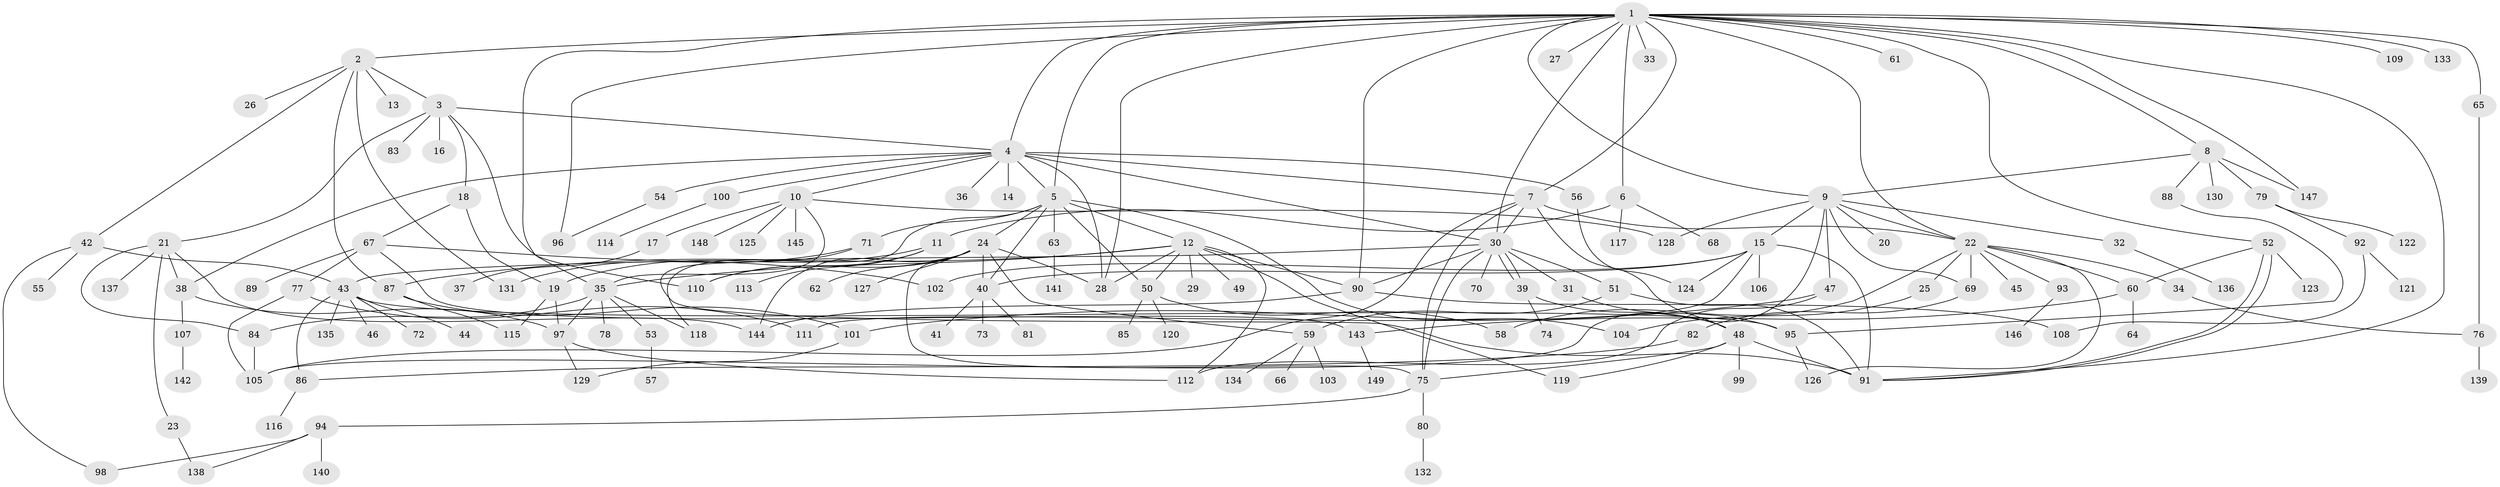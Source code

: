 // Generated by graph-tools (version 1.1) at 2025/01/03/09/25 03:01:40]
// undirected, 149 vertices, 219 edges
graph export_dot {
graph [start="1"]
  node [color=gray90,style=filled];
  1;
  2;
  3;
  4;
  5;
  6;
  7;
  8;
  9;
  10;
  11;
  12;
  13;
  14;
  15;
  16;
  17;
  18;
  19;
  20;
  21;
  22;
  23;
  24;
  25;
  26;
  27;
  28;
  29;
  30;
  31;
  32;
  33;
  34;
  35;
  36;
  37;
  38;
  39;
  40;
  41;
  42;
  43;
  44;
  45;
  46;
  47;
  48;
  49;
  50;
  51;
  52;
  53;
  54;
  55;
  56;
  57;
  58;
  59;
  60;
  61;
  62;
  63;
  64;
  65;
  66;
  67;
  68;
  69;
  70;
  71;
  72;
  73;
  74;
  75;
  76;
  77;
  78;
  79;
  80;
  81;
  82;
  83;
  84;
  85;
  86;
  87;
  88;
  89;
  90;
  91;
  92;
  93;
  94;
  95;
  96;
  97;
  98;
  99;
  100;
  101;
  102;
  103;
  104;
  105;
  106;
  107;
  108;
  109;
  110;
  111;
  112;
  113;
  114;
  115;
  116;
  117;
  118;
  119;
  120;
  121;
  122;
  123;
  124;
  125;
  126;
  127;
  128;
  129;
  130;
  131;
  132;
  133;
  134;
  135;
  136;
  137;
  138;
  139;
  140;
  141;
  142;
  143;
  144;
  145;
  146;
  147;
  148;
  149;
  1 -- 2;
  1 -- 4;
  1 -- 5;
  1 -- 6;
  1 -- 7;
  1 -- 8;
  1 -- 9;
  1 -- 22;
  1 -- 27;
  1 -- 28;
  1 -- 30;
  1 -- 33;
  1 -- 35;
  1 -- 52;
  1 -- 61;
  1 -- 65;
  1 -- 90;
  1 -- 91;
  1 -- 96;
  1 -- 109;
  1 -- 133;
  1 -- 147;
  2 -- 3;
  2 -- 13;
  2 -- 26;
  2 -- 42;
  2 -- 87;
  2 -- 131;
  3 -- 4;
  3 -- 16;
  3 -- 18;
  3 -- 21;
  3 -- 83;
  3 -- 110;
  4 -- 5;
  4 -- 7;
  4 -- 10;
  4 -- 14;
  4 -- 28;
  4 -- 30;
  4 -- 36;
  4 -- 38;
  4 -- 54;
  4 -- 56;
  4 -- 100;
  5 -- 12;
  5 -- 24;
  5 -- 40;
  5 -- 50;
  5 -- 63;
  5 -- 71;
  5 -- 104;
  5 -- 118;
  6 -- 11;
  6 -- 68;
  6 -- 117;
  7 -- 22;
  7 -- 30;
  7 -- 48;
  7 -- 75;
  7 -- 105;
  8 -- 9;
  8 -- 79;
  8 -- 88;
  8 -- 130;
  8 -- 147;
  9 -- 15;
  9 -- 20;
  9 -- 22;
  9 -- 32;
  9 -- 47;
  9 -- 69;
  9 -- 105;
  9 -- 128;
  10 -- 17;
  10 -- 35;
  10 -- 125;
  10 -- 128;
  10 -- 145;
  10 -- 148;
  11 -- 19;
  11 -- 110;
  11 -- 113;
  12 -- 28;
  12 -- 29;
  12 -- 35;
  12 -- 49;
  12 -- 50;
  12 -- 87;
  12 -- 90;
  12 -- 112;
  12 -- 119;
  15 -- 40;
  15 -- 91;
  15 -- 102;
  15 -- 106;
  15 -- 111;
  15 -- 124;
  17 -- 37;
  18 -- 19;
  18 -- 67;
  19 -- 97;
  19 -- 115;
  21 -- 23;
  21 -- 38;
  21 -- 84;
  21 -- 137;
  21 -- 144;
  22 -- 25;
  22 -- 34;
  22 -- 45;
  22 -- 58;
  22 -- 60;
  22 -- 69;
  22 -- 93;
  22 -- 126;
  23 -- 138;
  24 -- 28;
  24 -- 40;
  24 -- 59;
  24 -- 62;
  24 -- 75;
  24 -- 110;
  24 -- 127;
  24 -- 144;
  25 -- 104;
  30 -- 31;
  30 -- 39;
  30 -- 39;
  30 -- 43;
  30 -- 51;
  30 -- 70;
  30 -- 75;
  30 -- 90;
  31 -- 95;
  32 -- 136;
  34 -- 76;
  35 -- 53;
  35 -- 78;
  35 -- 84;
  35 -- 97;
  35 -- 118;
  38 -- 97;
  38 -- 107;
  39 -- 48;
  39 -- 74;
  40 -- 41;
  40 -- 73;
  40 -- 81;
  42 -- 43;
  42 -- 55;
  42 -- 98;
  43 -- 44;
  43 -- 46;
  43 -- 72;
  43 -- 86;
  43 -- 95;
  43 -- 135;
  47 -- 101;
  47 -- 112;
  48 -- 75;
  48 -- 91;
  48 -- 99;
  48 -- 119;
  50 -- 58;
  50 -- 85;
  50 -- 120;
  51 -- 59;
  51 -- 91;
  52 -- 60;
  52 -- 91;
  52 -- 91;
  52 -- 123;
  53 -- 57;
  54 -- 96;
  56 -- 124;
  59 -- 66;
  59 -- 103;
  59 -- 134;
  60 -- 64;
  60 -- 143;
  63 -- 141;
  65 -- 76;
  67 -- 77;
  67 -- 89;
  67 -- 102;
  67 -- 143;
  69 -- 82;
  71 -- 91;
  71 -- 131;
  75 -- 80;
  75 -- 94;
  76 -- 139;
  77 -- 105;
  77 -- 111;
  79 -- 92;
  79 -- 122;
  80 -- 132;
  82 -- 86;
  84 -- 105;
  86 -- 116;
  87 -- 101;
  87 -- 115;
  88 -- 95;
  90 -- 108;
  90 -- 144;
  92 -- 108;
  92 -- 121;
  93 -- 146;
  94 -- 98;
  94 -- 138;
  94 -- 140;
  95 -- 126;
  97 -- 112;
  97 -- 129;
  100 -- 114;
  101 -- 129;
  107 -- 142;
  143 -- 149;
}
